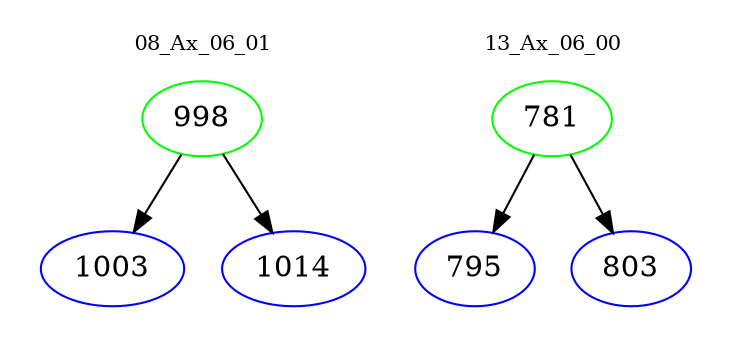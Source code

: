 digraph{
subgraph cluster_0 {
color = white
label = "08_Ax_06_01";
fontsize=10;
T0_998 [label="998", color="green"]
T0_998 -> T0_1003 [color="black"]
T0_1003 [label="1003", color="blue"]
T0_998 -> T0_1014 [color="black"]
T0_1014 [label="1014", color="blue"]
}
subgraph cluster_1 {
color = white
label = "13_Ax_06_00";
fontsize=10;
T1_781 [label="781", color="green"]
T1_781 -> T1_795 [color="black"]
T1_795 [label="795", color="blue"]
T1_781 -> T1_803 [color="black"]
T1_803 [label="803", color="blue"]
}
}
